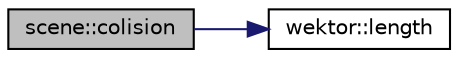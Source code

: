 digraph "scene::colision"
{
  edge [fontname="Helvetica",fontsize="10",labelfontname="Helvetica",labelfontsize="10"];
  node [fontname="Helvetica",fontsize="10",shape=record];
  rankdir="LR";
  Node11 [label="scene::colision",height=0.2,width=0.4,color="black", fillcolor="grey75", style="filled", fontcolor="black"];
  Node11 -> Node12 [color="midnightblue",fontsize="10",style="solid",fontname="Helvetica"];
  Node12 [label="wektor::length",height=0.2,width=0.4,color="black", fillcolor="white", style="filled",URL="$classwektor.html#aa5a621cd6b8f93b7c689f7f51dcc988a"];
}
